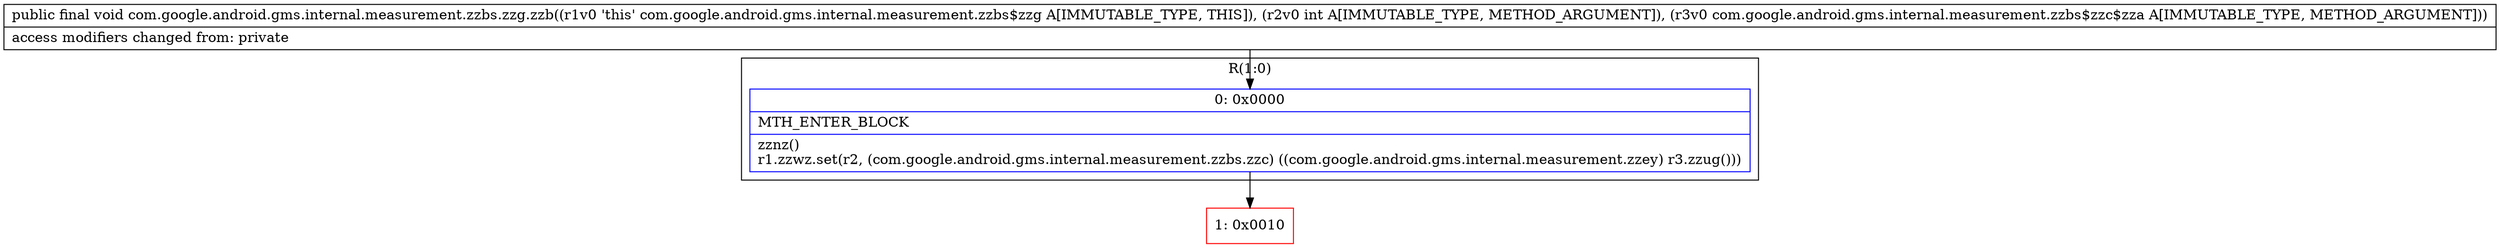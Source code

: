 digraph "CFG forcom.google.android.gms.internal.measurement.zzbs.zzg.zzb(ILcom\/google\/android\/gms\/internal\/measurement\/zzbs$zzc$zza;)V" {
subgraph cluster_Region_1400078927 {
label = "R(1:0)";
node [shape=record,color=blue];
Node_0 [shape=record,label="{0\:\ 0x0000|MTH_ENTER_BLOCK\l|zznz()\lr1.zzwz.set(r2, (com.google.android.gms.internal.measurement.zzbs.zzc) ((com.google.android.gms.internal.measurement.zzey) r3.zzug()))\l}"];
}
Node_1 [shape=record,color=red,label="{1\:\ 0x0010}"];
MethodNode[shape=record,label="{public final void com.google.android.gms.internal.measurement.zzbs.zzg.zzb((r1v0 'this' com.google.android.gms.internal.measurement.zzbs$zzg A[IMMUTABLE_TYPE, THIS]), (r2v0 int A[IMMUTABLE_TYPE, METHOD_ARGUMENT]), (r3v0 com.google.android.gms.internal.measurement.zzbs$zzc$zza A[IMMUTABLE_TYPE, METHOD_ARGUMENT]))  | access modifiers changed from: private\l}"];
MethodNode -> Node_0;
Node_0 -> Node_1;
}

